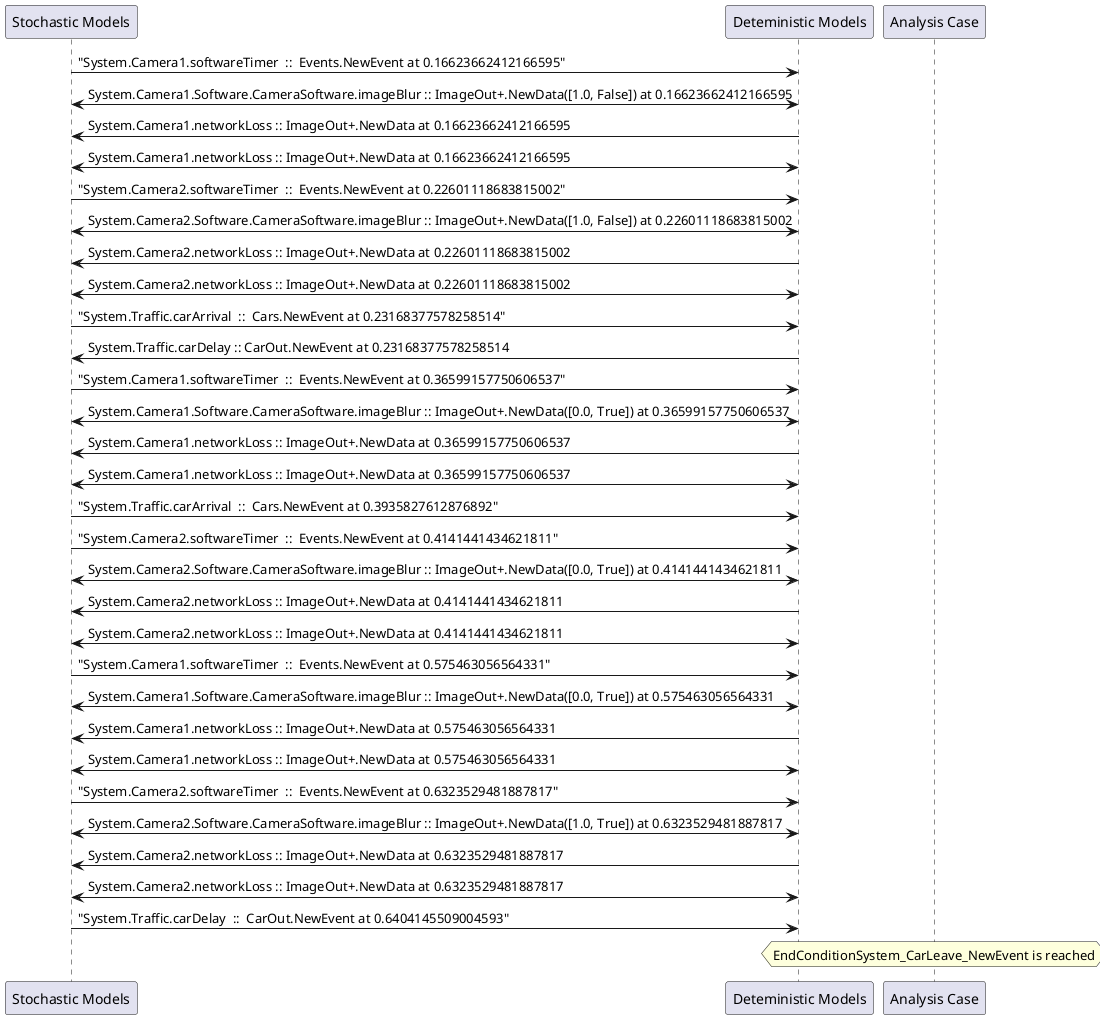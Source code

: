 
	@startuml
	participant "Stochastic Models" as stochmodel
	participant "Deteministic Models" as detmodel
	participant "Analysis Case" as analysis
	{21149_stop} stochmodel -> detmodel : "System.Camera1.softwareTimer  ::  Events.NewEvent at 0.16623662412166595"
detmodel <-> stochmodel : System.Camera1.Software.CameraSoftware.imageBlur :: ImageOut+.NewData([1.0, False]) at 0.16623662412166595
detmodel -> stochmodel : System.Camera1.networkLoss :: ImageOut+.NewData at 0.16623662412166595
detmodel <-> stochmodel : System.Camera1.networkLoss :: ImageOut+.NewData at 0.16623662412166595
{21165_stop} stochmodel -> detmodel : "System.Camera2.softwareTimer  ::  Events.NewEvent at 0.22601118683815002"
detmodel <-> stochmodel : System.Camera2.Software.CameraSoftware.imageBlur :: ImageOut+.NewData([1.0, False]) at 0.22601118683815002
detmodel -> stochmodel : System.Camera2.networkLoss :: ImageOut+.NewData at 0.22601118683815002
detmodel <-> stochmodel : System.Camera2.networkLoss :: ImageOut+.NewData at 0.22601118683815002
{21180_stop} stochmodel -> detmodel : "System.Traffic.carArrival  ::  Cars.NewEvent at 0.23168377578258514"
{21184_start} detmodel -> stochmodel : System.Traffic.carDelay :: CarOut.NewEvent at 0.23168377578258514
{21150_stop} stochmodel -> detmodel : "System.Camera1.softwareTimer  ::  Events.NewEvent at 0.36599157750606537"
detmodel <-> stochmodel : System.Camera1.Software.CameraSoftware.imageBlur :: ImageOut+.NewData([0.0, True]) at 0.36599157750606537
detmodel -> stochmodel : System.Camera1.networkLoss :: ImageOut+.NewData at 0.36599157750606537
detmodel <-> stochmodel : System.Camera1.networkLoss :: ImageOut+.NewData at 0.36599157750606537
{21181_stop} stochmodel -> detmodel : "System.Traffic.carArrival  ::  Cars.NewEvent at 0.3935827612876892"
{21166_stop} stochmodel -> detmodel : "System.Camera2.softwareTimer  ::  Events.NewEvent at 0.4141441434621811"
detmodel <-> stochmodel : System.Camera2.Software.CameraSoftware.imageBlur :: ImageOut+.NewData([0.0, True]) at 0.4141441434621811
detmodel -> stochmodel : System.Camera2.networkLoss :: ImageOut+.NewData at 0.4141441434621811
detmodel <-> stochmodel : System.Camera2.networkLoss :: ImageOut+.NewData at 0.4141441434621811
{21151_stop} stochmodel -> detmodel : "System.Camera1.softwareTimer  ::  Events.NewEvent at 0.575463056564331"
detmodel <-> stochmodel : System.Camera1.Software.CameraSoftware.imageBlur :: ImageOut+.NewData([0.0, True]) at 0.575463056564331
detmodel -> stochmodel : System.Camera1.networkLoss :: ImageOut+.NewData at 0.575463056564331
detmodel <-> stochmodel : System.Camera1.networkLoss :: ImageOut+.NewData at 0.575463056564331
{21167_stop} stochmodel -> detmodel : "System.Camera2.softwareTimer  ::  Events.NewEvent at 0.6323529481887817"
detmodel <-> stochmodel : System.Camera2.Software.CameraSoftware.imageBlur :: ImageOut+.NewData([1.0, True]) at 0.6323529481887817
detmodel -> stochmodel : System.Camera2.networkLoss :: ImageOut+.NewData at 0.6323529481887817
detmodel <-> stochmodel : System.Camera2.networkLoss :: ImageOut+.NewData at 0.6323529481887817
{21184_stop} stochmodel -> detmodel : "System.Traffic.carDelay  ::  CarOut.NewEvent at 0.6404145509004593"
{21184_start} <-> {21184_stop} : delay
hnote over analysis 
EndConditionSystem_CarLeave_NewEvent is reached
endnote
@enduml